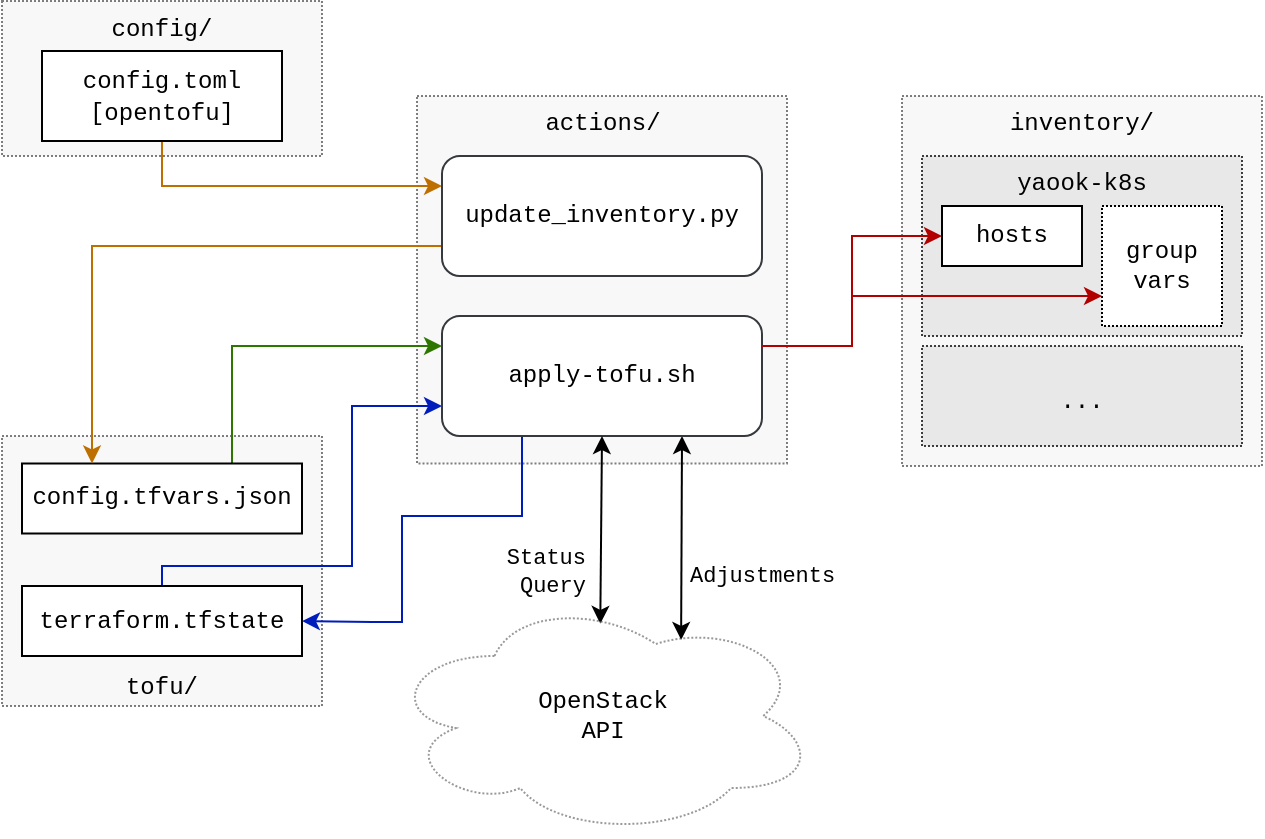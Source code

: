 <mxfile version="24.2.5" type="device">
  <diagram id="nsghofEfvNd2naiT8hpd" name="Page-1">
    <mxGraphModel dx="468" dy="317" grid="1" gridSize="5" guides="1" tooltips="1" connect="1" arrows="1" fold="1" page="1" pageScale="1" pageWidth="583" pageHeight="827" math="0" shadow="0">
      <root>
        <mxCell id="0" />
        <mxCell id="1" parent="0" />
        <mxCell id="28" value="actions/" style="rounded=0;whiteSpace=wrap;html=1;fontFamily=Courier New;verticalAlign=top;dashed=1;dashPattern=1 1;fillColor=#F2F2F2;opacity=50;" parent="1" vertex="1">
          <mxGeometry x="427.5" y="300" width="185" height="183.75" as="geometry" />
        </mxCell>
        <mxCell id="27" value="config/" style="rounded=0;whiteSpace=wrap;html=1;fontFamily=Courier New;verticalAlign=top;dashed=1;dashPattern=1 1;fillColor=#F2F2F2;opacity=50;" parent="1" vertex="1">
          <mxGeometry x="220" y="252.5" width="160" height="77.5" as="geometry" />
        </mxCell>
        <mxCell id="26" value="tofu/" style="rounded=0;whiteSpace=wrap;html=1;fontFamily=Courier New;verticalAlign=bottom;dashed=1;dashPattern=1 1;fillColor=#F2F2F2;opacity=50;" parent="1" vertex="1">
          <mxGeometry x="220" y="470" width="160" height="135" as="geometry" />
        </mxCell>
        <mxCell id="33" style="edgeStyle=none;rounded=0;html=1;exitX=0.5;exitY=1;exitDx=0;exitDy=0;entryX=0;entryY=0.25;entryDx=0;entryDy=0;startArrow=none;startFill=0;fillColor=#f0a30a;strokeColor=#BD7000;" parent="1" source="2" target="32" edge="1">
          <mxGeometry relative="1" as="geometry">
            <Array as="points">
              <mxPoint x="300" y="345" />
            </Array>
          </mxGeometry>
        </mxCell>
        <mxCell id="2" value="&lt;font face=&quot;Courier New&quot;&gt;config.toml&lt;br&gt;[opentofu]&lt;br&gt;&lt;/font&gt;" style="rounded=0;whiteSpace=wrap;html=1;" parent="1" vertex="1">
          <mxGeometry x="240" y="277.5" width="120" height="45" as="geometry" />
        </mxCell>
        <mxCell id="17" style="edgeStyle=none;rounded=0;html=1;exitX=0.5;exitY=0;exitDx=0;exitDy=0;entryX=0;entryY=0.75;entryDx=0;entryDy=0;fontFamily=Courier New;fillColor=#0050ef;strokeColor=#001DBC;" parent="1" source="3" target="4" edge="1">
          <mxGeometry relative="1" as="geometry">
            <Array as="points">
              <mxPoint x="300" y="535" />
              <mxPoint x="395" y="535" />
              <mxPoint x="395" y="455" />
            </Array>
          </mxGeometry>
        </mxCell>
        <mxCell id="3" value="terraform.tfstate" style="rounded=0;whiteSpace=wrap;html=1;fontFamily=Courier New;" parent="1" vertex="1">
          <mxGeometry x="230" y="545" width="140" height="35" as="geometry" />
        </mxCell>
        <mxCell id="18" style="edgeStyle=none;rounded=0;html=1;exitX=0.25;exitY=1;exitDx=0;exitDy=0;fontFamily=Courier New;entryX=1;entryY=0.5;entryDx=0;entryDy=0;fillColor=#0050ef;strokeColor=#001DBC;" parent="1" source="4" target="3" edge="1">
          <mxGeometry relative="1" as="geometry">
            <mxPoint x="435" y="495" as="targetPoint" />
            <Array as="points">
              <mxPoint x="480" y="480" />
              <mxPoint x="480" y="510" />
              <mxPoint x="420" y="510" />
              <mxPoint x="420" y="563" />
              <mxPoint x="405" y="563" />
            </Array>
          </mxGeometry>
        </mxCell>
        <mxCell id="23" value="Adjustments" style="edgeStyle=none;rounded=0;html=1;exitX=0.75;exitY=1;exitDx=0;exitDy=0;entryX=0.684;entryY=0.183;entryDx=0;entryDy=0;entryPerimeter=0;fontFamily=Courier New;align=left;spacing=4;labelPosition=right;verticalLabelPosition=middle;verticalAlign=middle;labelBackgroundColor=none;startArrow=classic;startFill=1;" parent="1" source="4" target="15" edge="1">
          <mxGeometry x="0.373" relative="1" as="geometry">
            <mxPoint as="offset" />
          </mxGeometry>
        </mxCell>
        <mxCell id="4" value="apply-tofu.sh" style="rounded=1;whiteSpace=wrap;html=1;fontFamily=Courier New;strokeColor=#36393d;fillColor=#FFFFFF;" parent="1" vertex="1">
          <mxGeometry x="440" y="410" width="160" height="60" as="geometry" />
        </mxCell>
        <mxCell id="5" value="inventory/" style="rounded=0;whiteSpace=wrap;html=1;fontFamily=Courier New;verticalAlign=top;dashed=1;dashPattern=1 1;fillColor=#F2F2F2;opacity=50;" parent="1" vertex="1">
          <mxGeometry x="670" y="300" width="180" height="185" as="geometry" />
        </mxCell>
        <mxCell id="6" value="yaook-k8s" style="rounded=0;whiteSpace=wrap;html=1;dashed=1;dashPattern=1 1;fontFamily=Courier New;verticalAlign=top;fillColor=#E3E3E3;opacity=75;" parent="1" vertex="1">
          <mxGeometry x="680" y="330" width="160" height="90" as="geometry" />
        </mxCell>
        <mxCell id="8" value="&lt;br&gt;..." style="rounded=0;whiteSpace=wrap;html=1;dashed=1;dashPattern=1 1;fontFamily=Courier New;verticalAlign=top;fillColor=#E3E3E3;opacity=75;" parent="1" vertex="1">
          <mxGeometry x="680" y="425" width="160" height="50" as="geometry" />
        </mxCell>
        <mxCell id="9" value="hosts" style="rounded=0;whiteSpace=wrap;html=1;fontFamily=Courier New;verticalAlign=middle;" parent="1" vertex="1">
          <mxGeometry x="690" y="355" width="70" height="30" as="geometry" />
        </mxCell>
        <mxCell id="13" value="group&lt;br&gt;vars" style="rounded=0;whiteSpace=wrap;html=1;fontFamily=Courier New;verticalAlign=middle;dashed=1;dashPattern=1 1;" parent="1" vertex="1">
          <mxGeometry x="770" y="355" width="60" height="60" as="geometry" />
        </mxCell>
        <mxCell id="24" value="Status&lt;br&gt;Query" style="edgeStyle=none;rounded=0;html=1;exitX=0.496;exitY=0.116;exitDx=0;exitDy=0;exitPerimeter=0;entryX=0.5;entryY=1;entryDx=0;entryDy=0;fontFamily=Courier New;labelBackgroundColor=none;align=right;labelPosition=left;verticalLabelPosition=middle;verticalAlign=middle;spacing=8;startArrow=classic;startFill=1;" parent="1" source="15" target="4" edge="1">
          <mxGeometry x="-0.443" relative="1" as="geometry">
            <mxPoint as="offset" />
          </mxGeometry>
        </mxCell>
        <mxCell id="15" value="OpenStack&lt;br&gt;API" style="ellipse;shape=cloud;whiteSpace=wrap;html=1;dashed=1;dashPattern=1 1;fontFamily=Courier New;verticalAlign=middle;opacity=40;fillColor=#FFFFFF;" parent="1" vertex="1">
          <mxGeometry x="412.5" y="550" width="215" height="120" as="geometry" />
        </mxCell>
        <mxCell id="19" style="edgeStyle=none;rounded=0;html=1;exitX=1;exitY=0.25;exitDx=0;exitDy=0;entryX=0;entryY=0.5;entryDx=0;entryDy=0;fontFamily=Courier New;fillColor=#e51400;strokeColor=#B20000;" parent="1" source="4" target="9" edge="1">
          <mxGeometry relative="1" as="geometry">
            <Array as="points">
              <mxPoint x="645" y="425" />
              <mxPoint x="645" y="370" />
            </Array>
          </mxGeometry>
        </mxCell>
        <mxCell id="20" style="edgeStyle=none;rounded=0;html=1;exitX=1;exitY=0.25;exitDx=0;exitDy=0;entryX=0;entryY=0.75;entryDx=0;entryDy=0;fontFamily=Courier New;fillColor=#e51400;strokeColor=#B20000;" parent="1" source="4" target="13" edge="1">
          <mxGeometry relative="1" as="geometry">
            <Array as="points">
              <mxPoint x="645" y="425" />
              <mxPoint x="645" y="400" />
            </Array>
          </mxGeometry>
        </mxCell>
        <mxCell id="31" style="edgeStyle=none;html=1;exitX=0.75;exitY=0;exitDx=0;exitDy=0;entryX=0;entryY=0.25;entryDx=0;entryDy=0;rounded=0;fillColor=#60a917;strokeColor=#2D7600;startArrow=none;startFill=0;" parent="1" source="30" target="4" edge="1">
          <mxGeometry relative="1" as="geometry">
            <Array as="points">
              <mxPoint x="335" y="425" />
            </Array>
          </mxGeometry>
        </mxCell>
        <mxCell id="30" value="config.tfvars.json" style="rounded=0;whiteSpace=wrap;html=1;fontFamily=Courier New;" parent="1" vertex="1">
          <mxGeometry x="230" y="483.75" width="140" height="35" as="geometry" />
        </mxCell>
        <mxCell id="34" style="edgeStyle=none;rounded=0;html=1;exitX=0;exitY=0.75;exitDx=0;exitDy=0;entryX=0.25;entryY=0;entryDx=0;entryDy=0;startArrow=none;startFill=0;fillColor=#f0a30a;strokeColor=#BD7000;" parent="1" source="32" target="30" edge="1">
          <mxGeometry relative="1" as="geometry">
            <Array as="points">
              <mxPoint x="265" y="375" />
            </Array>
          </mxGeometry>
        </mxCell>
        <mxCell id="32" value="update_inventory.py" style="rounded=1;whiteSpace=wrap;html=1;fontFamily=Courier New;strokeColor=#36393d;fillColor=#FFFFFF;" parent="1" vertex="1">
          <mxGeometry x="440" y="330" width="160" height="60" as="geometry" />
        </mxCell>
      </root>
    </mxGraphModel>
  </diagram>
</mxfile>
